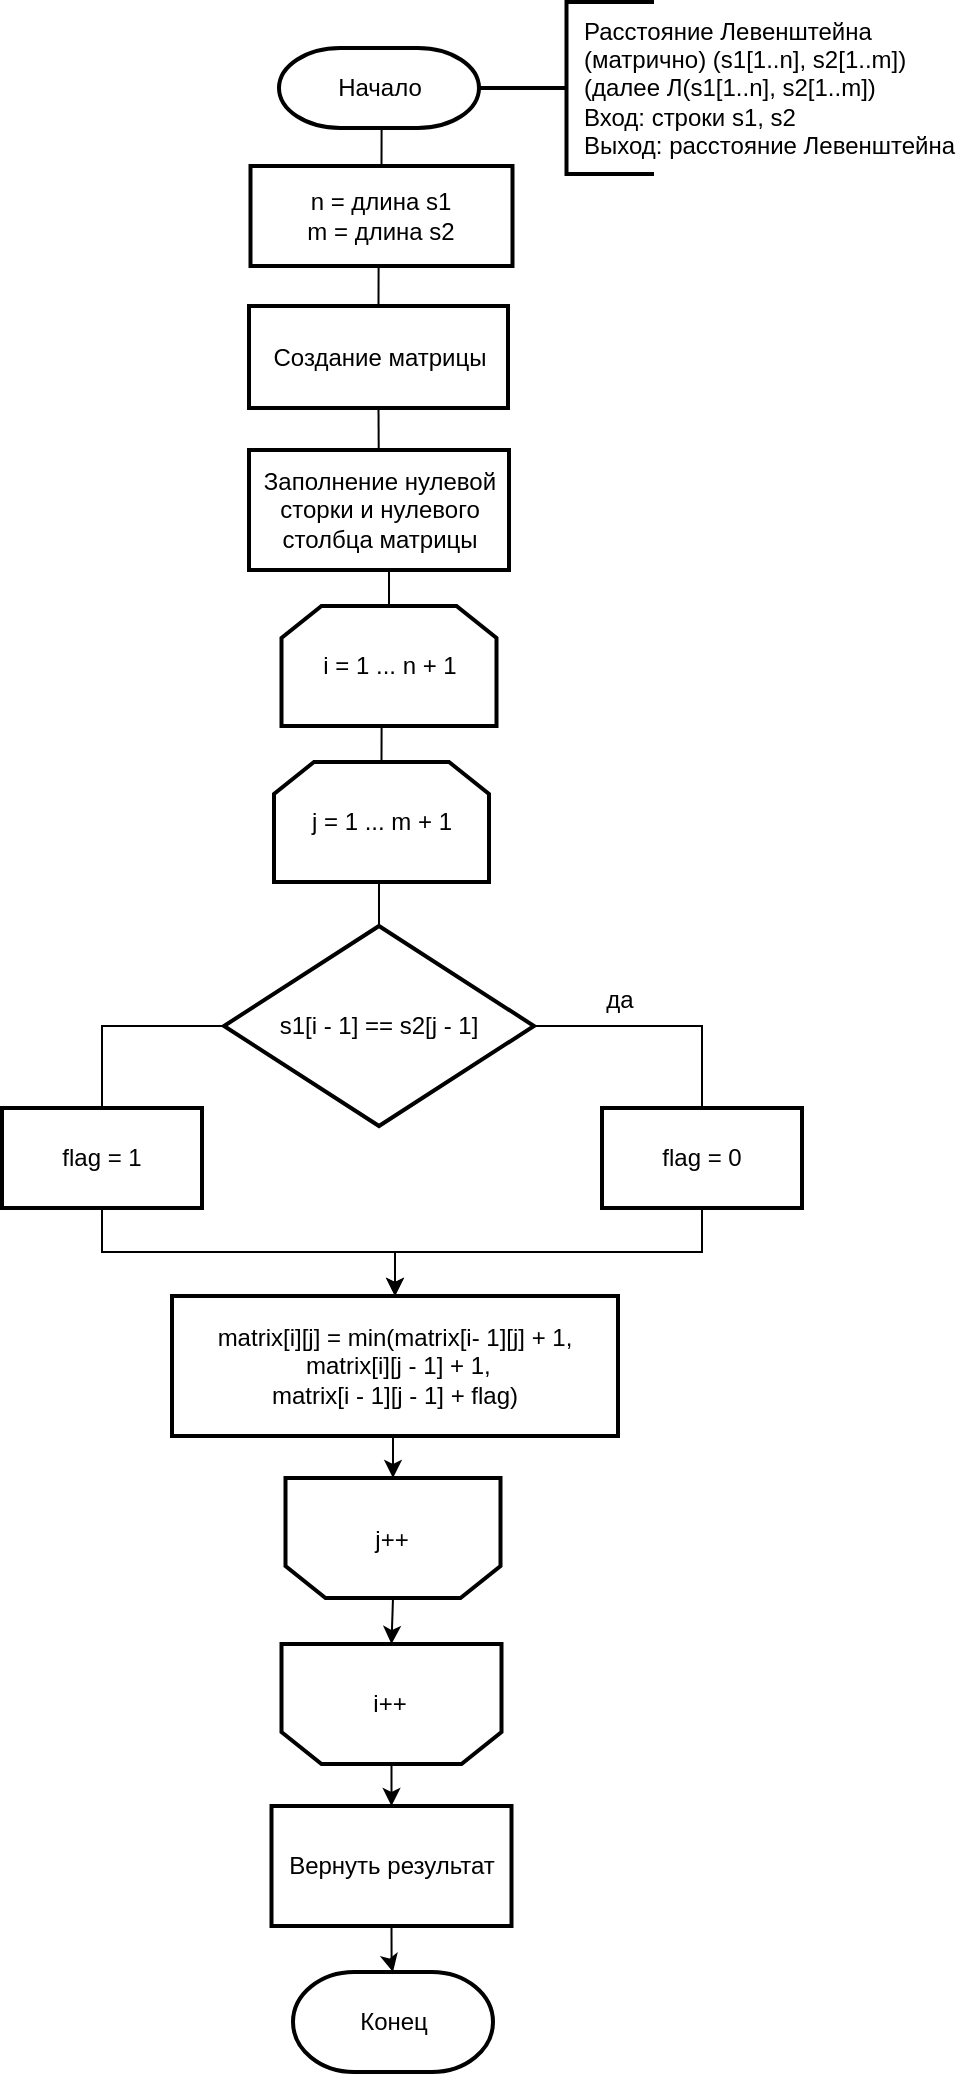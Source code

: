<mxfile pages="5">
    <diagram id="PbOEHsnuYlZ1fzdp9hxf" name="Page-1">
        <mxGraphModel dx="398" dy="458" grid="0" gridSize="10" guides="1" tooltips="1" connect="1" arrows="1" fold="1" page="1" pageScale="1" pageWidth="850" pageHeight="1100" math="0" shadow="0">
            <root>
                <mxCell id="0"/>
                <mxCell id="1" parent="0"/>
                <mxCell id="GJ1nNMFgsoHjBuz5Gg0o-3" style="edgeStyle=orthogonalEdgeStyle;rounded=0;orthogonalLoop=1;jettySize=auto;html=1;exitX=0.5;exitY=1;exitDx=0;exitDy=0;exitPerimeter=0;entryX=0.5;entryY=0;entryDx=0;entryDy=0;endArrow=none;endFill=0;" parent="1" source="QlhCBS2tbB2hpfsNWzaI-2" target="QlhCBS2tbB2hpfsNWzaI-7" edge="1">
                    <mxGeometry relative="1" as="geometry"/>
                </mxCell>
                <mxCell id="QlhCBS2tbB2hpfsNWzaI-2" value="Начало" style="strokeWidth=2;html=1;shape=mxgraph.flowchart.terminator;whiteSpace=wrap;" parent="1" vertex="1">
                    <mxGeometry x="242.5" y="40" width="100" height="40" as="geometry"/>
                </mxCell>
                <mxCell id="GJ1nNMFgsoHjBuz5Gg0o-4" style="edgeStyle=orthogonalEdgeStyle;rounded=0;orthogonalLoop=1;jettySize=auto;html=1;exitX=0.5;exitY=1;exitDx=0;exitDy=0;entryX=0.5;entryY=0;entryDx=0;entryDy=0;endArrow=none;endFill=0;" parent="1" source="QlhCBS2tbB2hpfsNWzaI-7" target="QlhCBS2tbB2hpfsNWzaI-9" edge="1">
                    <mxGeometry relative="1" as="geometry"/>
                </mxCell>
                <mxCell id="QlhCBS2tbB2hpfsNWzaI-7" value="n = длина s1&lt;br&gt;m = длина s2" style="rounded=1;whiteSpace=wrap;html=1;absoluteArcSize=1;arcSize=0;strokeWidth=2;" parent="1" vertex="1">
                    <mxGeometry x="228.25" y="99" width="131" height="50" as="geometry"/>
                </mxCell>
                <mxCell id="QlhCBS2tbB2hpfsNWzaI-9" value="Создание матрицы" style="rounded=1;whiteSpace=wrap;html=1;absoluteArcSize=1;arcSize=0;strokeWidth=2;" parent="1" vertex="1">
                    <mxGeometry x="227.5" y="169" width="129.5" height="51" as="geometry"/>
                </mxCell>
                <mxCell id="QlhCBS2tbB2hpfsNWzaI-13" value="" style="endArrow=none;html=1;exitX=0.5;exitY=1;exitDx=0;exitDy=0;rounded=0;endFill=0;" parent="1" source="QlhCBS2tbB2hpfsNWzaI-9" target="QlhCBS2tbB2hpfsNWzaI-17" edge="1">
                    <mxGeometry width="50" height="50" relative="1" as="geometry">
                        <mxPoint x="280" y="540" as="sourcePoint"/>
                        <mxPoint x="330" y="490" as="targetPoint"/>
                    </mxGeometry>
                </mxCell>
                <mxCell id="3fJr_1QyqetIEs8Sb-gw-1" style="edgeStyle=orthogonalEdgeStyle;rounded=0;orthogonalLoop=1;jettySize=auto;html=1;exitX=0;exitY=0.5;exitDx=0;exitDy=0;exitPerimeter=0;entryX=0.5;entryY=0;entryDx=0;entryDy=0;endArrow=none;endFill=0;" parent="1" source="QlhCBS2tbB2hpfsNWzaI-16" target="QlhCBS2tbB2hpfsNWzaI-21" edge="1">
                    <mxGeometry relative="1" as="geometry"/>
                </mxCell>
                <mxCell id="3fJr_1QyqetIEs8Sb-gw-4" style="edgeStyle=orthogonalEdgeStyle;rounded=0;orthogonalLoop=1;jettySize=auto;html=1;exitX=1;exitY=0.5;exitDx=0;exitDy=0;exitPerimeter=0;entryX=0.5;entryY=0;entryDx=0;entryDy=0;endArrow=none;endFill=0;" parent="1" source="QlhCBS2tbB2hpfsNWzaI-16" target="QlhCBS2tbB2hpfsNWzaI-20" edge="1">
                    <mxGeometry relative="1" as="geometry"/>
                </mxCell>
                <mxCell id="QlhCBS2tbB2hpfsNWzaI-16" value="s1[i - 1] == s2[j - 1]" style="strokeWidth=2;html=1;shape=mxgraph.flowchart.decision;whiteSpace=wrap;" parent="1" vertex="1">
                    <mxGeometry x="215" y="479" width="155" height="100" as="geometry"/>
                </mxCell>
                <mxCell id="GJ1nNMFgsoHjBuz5Gg0o-20" style="edgeStyle=orthogonalEdgeStyle;rounded=0;orthogonalLoop=1;jettySize=auto;html=1;exitX=0.5;exitY=1;exitDx=0;exitDy=0;entryX=0.5;entryY=0;entryDx=0;entryDy=0;endArrow=none;endFill=0;" parent="1" source="QlhCBS2tbB2hpfsNWzaI-17" target="GJ1nNMFgsoHjBuz5Gg0o-5" edge="1">
                    <mxGeometry relative="1" as="geometry"/>
                </mxCell>
                <mxCell id="QlhCBS2tbB2hpfsNWzaI-17" value="Заполнение нулевой сторки и нулевого столбца матрицы" style="rounded=1;whiteSpace=wrap;html=1;absoluteArcSize=1;arcSize=0;strokeWidth=2;" parent="1" vertex="1">
                    <mxGeometry x="227.5" y="241" width="130" height="60" as="geometry"/>
                </mxCell>
                <mxCell id="GJ1nNMFgsoHjBuz5Gg0o-8" style="edgeStyle=orthogonalEdgeStyle;rounded=0;orthogonalLoop=1;jettySize=auto;html=1;exitX=0.5;exitY=1;exitDx=0;exitDy=0;entryX=0.5;entryY=0;entryDx=0;entryDy=0;" parent="1" source="QlhCBS2tbB2hpfsNWzaI-20" target="QlhCBS2tbB2hpfsNWzaI-24" edge="1">
                    <mxGeometry relative="1" as="geometry"/>
                </mxCell>
                <mxCell id="QlhCBS2tbB2hpfsNWzaI-20" value="flag = 0" style="rounded=1;whiteSpace=wrap;html=1;absoluteArcSize=1;arcSize=0;strokeWidth=2;" parent="1" vertex="1">
                    <mxGeometry x="404" y="570" width="100" height="50" as="geometry"/>
                </mxCell>
                <mxCell id="GJ1nNMFgsoHjBuz5Gg0o-7" style="edgeStyle=orthogonalEdgeStyle;rounded=0;orthogonalLoop=1;jettySize=auto;html=1;exitX=0.5;exitY=1;exitDx=0;exitDy=0;entryX=0.5;entryY=0;entryDx=0;entryDy=0;" parent="1" source="QlhCBS2tbB2hpfsNWzaI-21" target="QlhCBS2tbB2hpfsNWzaI-24" edge="1">
                    <mxGeometry relative="1" as="geometry"/>
                </mxCell>
                <mxCell id="QlhCBS2tbB2hpfsNWzaI-21" value="flag = 1" style="rounded=1;whiteSpace=wrap;html=1;absoluteArcSize=1;arcSize=0;strokeWidth=2;" parent="1" vertex="1">
                    <mxGeometry x="104" y="570" width="100" height="50" as="geometry"/>
                </mxCell>
                <mxCell id="GJ1nNMFgsoHjBuz5Gg0o-16" style="edgeStyle=orthogonalEdgeStyle;rounded=0;orthogonalLoop=1;jettySize=auto;html=1;exitX=0.5;exitY=1;exitDx=0;exitDy=0;entryX=0.5;entryY=1;entryDx=0;entryDy=0;" parent="1" source="QlhCBS2tbB2hpfsNWzaI-24" target="GJ1nNMFgsoHjBuz5Gg0o-9" edge="1">
                    <mxGeometry relative="1" as="geometry"/>
                </mxCell>
                <mxCell id="QlhCBS2tbB2hpfsNWzaI-24" value="matrix[i][j] = min(matrix[i- 1][j] + 1,&lt;br&gt;&amp;nbsp;matrix[i][j - 1] + 1, &lt;br&gt;matrix[i - 1][j - 1] + flag)" style="rounded=1;whiteSpace=wrap;html=1;absoluteArcSize=1;arcSize=0;strokeWidth=2;" parent="1" vertex="1">
                    <mxGeometry x="189" y="664" width="223" height="70" as="geometry"/>
                </mxCell>
                <mxCell id="QlhCBS2tbB2hpfsNWzaI-38" value="Конец" style="strokeWidth=2;html=1;shape=mxgraph.flowchart.terminator;whiteSpace=wrap;" parent="1" vertex="1">
                    <mxGeometry x="249.5" y="1002" width="100" height="50" as="geometry"/>
                </mxCell>
                <mxCell id="3fJr_1QyqetIEs8Sb-gw-8" value="да" style="text;html=1;strokeColor=none;fillColor=none;align=center;verticalAlign=middle;whiteSpace=wrap;rounded=0;" parent="1" vertex="1">
                    <mxGeometry x="393" y="506" width="40" height="20" as="geometry"/>
                </mxCell>
                <mxCell id="GJ1nNMFgsoHjBuz5Gg0o-21" style="edgeStyle=orthogonalEdgeStyle;rounded=0;orthogonalLoop=1;jettySize=auto;html=1;exitX=0.5;exitY=1;exitDx=0;exitDy=0;entryX=0.5;entryY=0;entryDx=0;entryDy=0;endArrow=none;endFill=0;" parent="1" source="GJ1nNMFgsoHjBuz5Gg0o-5" target="GJ1nNMFgsoHjBuz5Gg0o-6" edge="1">
                    <mxGeometry relative="1" as="geometry"/>
                </mxCell>
                <mxCell id="GJ1nNMFgsoHjBuz5Gg0o-5" value="&lt;span&gt;i = 1 ... n + 1&lt;/span&gt;" style="shape=loopLimit;whiteSpace=wrap;html=1;strokeWidth=2;" parent="1" vertex="1">
                    <mxGeometry x="243.75" y="319" width="107.5" height="60" as="geometry"/>
                </mxCell>
                <mxCell id="GJ1nNMFgsoHjBuz5Gg0o-19" style="edgeStyle=orthogonalEdgeStyle;rounded=0;orthogonalLoop=1;jettySize=auto;html=1;exitX=0.5;exitY=1;exitDx=0;exitDy=0;entryX=0.5;entryY=0;entryDx=0;entryDy=0;entryPerimeter=0;endArrow=none;endFill=0;" parent="1" source="GJ1nNMFgsoHjBuz5Gg0o-6" target="QlhCBS2tbB2hpfsNWzaI-16" edge="1">
                    <mxGeometry relative="1" as="geometry"/>
                </mxCell>
                <mxCell id="GJ1nNMFgsoHjBuz5Gg0o-6" value="j = 1 ... m + 1" style="shape=loopLimit;whiteSpace=wrap;html=1;strokeWidth=2;" parent="1" vertex="1">
                    <mxGeometry x="240" y="397" width="107.5" height="60" as="geometry"/>
                </mxCell>
                <mxCell id="GJ1nNMFgsoHjBuz5Gg0o-11" value="" style="group" parent="1" vertex="1" connectable="0">
                    <mxGeometry x="249.5" y="765" width="107.5" height="60" as="geometry"/>
                </mxCell>
                <mxCell id="GJ1nNMFgsoHjBuz5Gg0o-9" value="" style="shape=loopLimit;whiteSpace=wrap;html=1;strokeWidth=2;rotation=-180;" parent="GJ1nNMFgsoHjBuz5Gg0o-11" vertex="1">
                    <mxGeometry x="-3.75" y="-10" width="107.5" height="60" as="geometry"/>
                </mxCell>
                <mxCell id="QlhCBS2tbB2hpfsNWzaI-33" value="j++" style="text;html=1;strokeColor=none;fillColor=none;align=center;verticalAlign=middle;whiteSpace=wrap;rounded=0;" parent="GJ1nNMFgsoHjBuz5Gg0o-11" vertex="1">
                    <mxGeometry x="20" width="58.48" height="42" as="geometry"/>
                </mxCell>
                <mxCell id="GJ1nNMFgsoHjBuz5Gg0o-12" value="" style="group" parent="1" vertex="1" connectable="0">
                    <mxGeometry x="247.5" y="848" width="110" height="50" as="geometry"/>
                </mxCell>
                <mxCell id="GJ1nNMFgsoHjBuz5Gg0o-10" value="" style="shape=loopLimit;whiteSpace=wrap;html=1;strokeWidth=2;rotation=-180;" parent="GJ1nNMFgsoHjBuz5Gg0o-12" vertex="1">
                    <mxGeometry x="-3.75" y="-10" width="110" height="60" as="geometry"/>
                </mxCell>
                <mxCell id="QlhCBS2tbB2hpfsNWzaI-36" value="i++" style="text;html=1;strokeColor=none;fillColor=none;align=center;verticalAlign=middle;whiteSpace=wrap;rounded=0;" parent="GJ1nNMFgsoHjBuz5Gg0o-12" vertex="1">
                    <mxGeometry x="30" width="40" height="40" as="geometry"/>
                </mxCell>
                <mxCell id="GJ1nNMFgsoHjBuz5Gg0o-17" style="edgeStyle=orthogonalEdgeStyle;rounded=0;orthogonalLoop=1;jettySize=auto;html=1;exitX=0.5;exitY=0;exitDx=0;exitDy=0;entryX=0.5;entryY=1;entryDx=0;entryDy=0;" parent="1" source="GJ1nNMFgsoHjBuz5Gg0o-9" target="GJ1nNMFgsoHjBuz5Gg0o-10" edge="1">
                    <mxGeometry relative="1" as="geometry"/>
                </mxCell>
                <mxCell id="GJ1nNMFgsoHjBuz5Gg0o-23" value="" style="strokeWidth=2;html=1;shape=mxgraph.flowchart.annotation_2;align=left;labelPosition=right;pointerEvents=1;" parent="1" vertex="1">
                    <mxGeometry x="342.5" y="17" width="87.5" height="86" as="geometry"/>
                </mxCell>
                <mxCell id="GJ1nNMFgsoHjBuz5Gg0o-25" value="&lt;span&gt;Расстояние Левенштейна&amp;nbsp;&lt;br&gt;(матрично) (s1[1..n], s2[1..m])&lt;/span&gt;&lt;div&gt;(далее Л(s1[1..n], s2[1..m])&lt;/div&gt;&lt;div&gt;Вход: строки s1, s2&lt;/div&gt;&lt;div&gt;Выход: расстояние Левенштейна&lt;/div&gt;" style="text;html=1;align=left;verticalAlign=middle;resizable=0;points=[];autosize=1;" parent="1" vertex="1">
                    <mxGeometry x="393" y="23" width="196" height="74" as="geometry"/>
                </mxCell>
                <mxCell id="ZtsBwkWmCcAqBo-v8Foj-5" style="edgeStyle=orthogonalEdgeStyle;rounded=0;orthogonalLoop=1;jettySize=auto;html=1;exitX=0.5;exitY=1;exitDx=0;exitDy=0;" parent="1" source="ZtsBwkWmCcAqBo-v8Foj-3" target="QlhCBS2tbB2hpfsNWzaI-38" edge="1">
                    <mxGeometry relative="1" as="geometry"/>
                </mxCell>
                <mxCell id="ZtsBwkWmCcAqBo-v8Foj-3" value="Вернуть результат" style="rounded=0;whiteSpace=wrap;html=1;strokeWidth=2;" parent="1" vertex="1">
                    <mxGeometry x="238.75" y="919" width="120" height="60" as="geometry"/>
                </mxCell>
                <mxCell id="ZtsBwkWmCcAqBo-v8Foj-4" style="edgeStyle=orthogonalEdgeStyle;rounded=0;orthogonalLoop=1;jettySize=auto;html=1;exitX=0.5;exitY=0;exitDx=0;exitDy=0;entryX=0.5;entryY=0;entryDx=0;entryDy=0;" parent="1" source="GJ1nNMFgsoHjBuz5Gg0o-10" target="ZtsBwkWmCcAqBo-v8Foj-3" edge="1">
                    <mxGeometry relative="1" as="geometry"/>
                </mxCell>
            </root>
        </mxGraphModel>
    </diagram>
    <diagram id="f5oJTH_YcwALquGOhXfG" name="Страница 2">
        <mxGraphModel dx="518" dy="596" grid="0" gridSize="10" guides="1" tooltips="1" connect="1" arrows="1" fold="1" page="1" pageScale="1" pageWidth="827" pageHeight="1169" math="0" shadow="0">
            <root>
                <mxCell id="eyTEpRv1xtTPRxzZEOJE-0"/>
                <mxCell id="eyTEpRv1xtTPRxzZEOJE-1" parent="eyTEpRv1xtTPRxzZEOJE-0"/>
                <mxCell id="eyTEpRv1xtTPRxzZEOJE-9" style="edgeStyle=orthogonalEdgeStyle;rounded=0;orthogonalLoop=1;jettySize=auto;html=1;exitX=0.5;exitY=1;exitDx=0;exitDy=0;exitPerimeter=0;entryX=0.5;entryY=0;entryDx=0;entryDy=0;" parent="eyTEpRv1xtTPRxzZEOJE-1" source="eyTEpRv1xtTPRxzZEOJE-2" target="eyTEpRv1xtTPRxzZEOJE-3" edge="1">
                    <mxGeometry relative="1" as="geometry"/>
                </mxCell>
                <mxCell id="eyTEpRv1xtTPRxzZEOJE-2" value="Начало" style="strokeWidth=2;html=1;shape=mxgraph.flowchart.terminator;whiteSpace=wrap;" parent="eyTEpRv1xtTPRxzZEOJE-1" vertex="1">
                    <mxGeometry x="366.25" y="38" width="120" height="50" as="geometry"/>
                </mxCell>
                <mxCell id="eyTEpRv1xtTPRxzZEOJE-10" style="edgeStyle=orthogonalEdgeStyle;rounded=0;orthogonalLoop=1;jettySize=auto;html=1;exitX=0.5;exitY=1;exitDx=0;exitDy=0;entryX=0.5;entryY=0;entryDx=0;entryDy=0;" parent="eyTEpRv1xtTPRxzZEOJE-1" source="eyTEpRv1xtTPRxzZEOJE-3" target="eyTEpRv1xtTPRxzZEOJE-4" edge="1">
                    <mxGeometry relative="1" as="geometry"/>
                </mxCell>
                <mxCell id="eyTEpRv1xtTPRxzZEOJE-3" value="n = длина s1&lt;br&gt;m = длина s2" style="rounded=0;whiteSpace=wrap;html=1;strokeWidth=2;" parent="eyTEpRv1xtTPRxzZEOJE-1" vertex="1">
                    <mxGeometry x="370" y="106" width="110" height="50" as="geometry"/>
                </mxCell>
                <mxCell id="Dv0LreMt6nLrvHOx-_YL-5" style="edgeStyle=orthogonalEdgeStyle;rounded=0;orthogonalLoop=1;jettySize=auto;html=1;exitX=1;exitY=0.5;exitDx=0;exitDy=0;entryX=0.5;entryY=0;entryDx=0;entryDy=0;" parent="eyTEpRv1xtTPRxzZEOJE-1" source="eyTEpRv1xtTPRxzZEOJE-4" target="eyTEpRv1xtTPRxzZEOJE-5" edge="1">
                    <mxGeometry relative="1" as="geometry"/>
                </mxCell>
                <mxCell id="Dv0LreMt6nLrvHOx-_YL-21" style="edgeStyle=orthogonalEdgeStyle;rounded=0;orthogonalLoop=1;jettySize=auto;html=1;exitX=0;exitY=0.5;exitDx=0;exitDy=0;entryX=0.5;entryY=0;entryDx=0;entryDy=0;" parent="eyTEpRv1xtTPRxzZEOJE-1" source="eyTEpRv1xtTPRxzZEOJE-4" target="eyTEpRv1xtTPRxzZEOJE-15" edge="1">
                    <mxGeometry relative="1" as="geometry"/>
                </mxCell>
                <mxCell id="eyTEpRv1xtTPRxzZEOJE-4" value="n ==0 или m == 0" style="rhombus;whiteSpace=wrap;html=1;strokeWidth=2;" parent="eyTEpRv1xtTPRxzZEOJE-1" vertex="1">
                    <mxGeometry x="350" y="176" width="150" height="70" as="geometry"/>
                </mxCell>
                <mxCell id="eyTEpRv1xtTPRxzZEOJE-12" style="edgeStyle=orthogonalEdgeStyle;rounded=0;orthogonalLoop=1;jettySize=auto;html=1;exitX=1;exitY=0.5;exitDx=0;exitDy=0;entryX=0.5;entryY=0;entryDx=0;entryDy=0;" parent="eyTEpRv1xtTPRxzZEOJE-1" source="eyTEpRv1xtTPRxzZEOJE-5" target="eyTEpRv1xtTPRxzZEOJE-7" edge="1">
                    <mxGeometry relative="1" as="geometry"/>
                </mxCell>
                <mxCell id="eyTEpRv1xtTPRxzZEOJE-14" style="edgeStyle=orthogonalEdgeStyle;rounded=0;orthogonalLoop=1;jettySize=auto;html=1;exitX=0.5;exitY=1;exitDx=0;exitDy=0;entryX=0.5;entryY=0;entryDx=0;entryDy=0;" parent="eyTEpRv1xtTPRxzZEOJE-1" source="eyTEpRv1xtTPRxzZEOJE-5" target="eyTEpRv1xtTPRxzZEOJE-6" edge="1">
                    <mxGeometry relative="1" as="geometry"/>
                </mxCell>
                <mxCell id="eyTEpRv1xtTPRxzZEOJE-5" value="n != 0" style="rhombus;whiteSpace=wrap;html=1;strokeWidth=2;" parent="eyTEpRv1xtTPRxzZEOJE-1" vertex="1">
                    <mxGeometry x="480" y="233" width="150" height="70" as="geometry"/>
                </mxCell>
                <mxCell id="eyTEpRv1xtTPRxzZEOJE-13" style="edgeStyle=orthogonalEdgeStyle;rounded=0;orthogonalLoop=1;jettySize=auto;html=1;exitX=1;exitY=0.5;exitDx=0;exitDy=0;entryX=0.5;entryY=0;entryDx=0;entryDy=0;" parent="eyTEpRv1xtTPRxzZEOJE-1" source="eyTEpRv1xtTPRxzZEOJE-6" target="eyTEpRv1xtTPRxzZEOJE-8" edge="1">
                    <mxGeometry relative="1" as="geometry"/>
                </mxCell>
                <mxCell id="eyTEpRv1xtTPRxzZEOJE-6" value="m != 0" style="rhombus;whiteSpace=wrap;html=1;strokeWidth=2;" parent="eyTEpRv1xtTPRxzZEOJE-1" vertex="1">
                    <mxGeometry x="480" y="339" width="150" height="70" as="geometry"/>
                </mxCell>
                <mxCell id="2Bs9pP3D2H5TQQBOIrqX-7" style="edgeStyle=orthogonalEdgeStyle;rounded=0;orthogonalLoop=1;jettySize=auto;html=1;exitX=0.5;exitY=1;exitDx=0;exitDy=0;entryX=0.5;entryY=0;entryDx=0;entryDy=0;entryPerimeter=0;" parent="eyTEpRv1xtTPRxzZEOJE-1" source="eyTEpRv1xtTPRxzZEOJE-7" target="Dv0LreMt6nLrvHOx-_YL-24" edge="1">
                    <mxGeometry relative="1" as="geometry">
                        <Array as="points">
                            <mxPoint x="731" y="903"/>
                            <mxPoint x="468" y="903"/>
                        </Array>
                    </mxGeometry>
                </mxCell>
                <mxCell id="eyTEpRv1xtTPRxzZEOJE-7" value="Вернуть n&lt;span style=&quot;color: rgba(0 , 0 , 0 , 0) ; font-family: monospace ; font-size: 0px&quot;&gt;%3CmxGraphModel%3E%3Croot%3E%3CmxCell%20id%3D%220%22%2F%3E%3CmxCell%20id%3D%221%22%20parent%3D%220%22%2F%3E%3CmxCell%20id%3D%222%22%20value%3D%22n%20%3D%3D0%20%D0%B8%D0%BB%D0%B8%20m%20%3D%3D%200%22%20style%3D%22rhombus%3BwhiteSpace%3Dwrap%3Bhtml%3D1%3BstrokeWidth%3D2%3B%22%20vertex%3D%221%22%20parent%3D%221%22%3E%3CmxGeometry%20x%3D%22155%22%20y%3D%22210%22%20width%3D%22150%22%20height%3D%2270%22%20as%3D%22geometry%22%2F%3E%3C%2FmxCell%3E%3C%2Froot%3E%3C%2FmxGraphModel%3E&lt;/span&gt;" style="rounded=0;whiteSpace=wrap;html=1;strokeWidth=2;" parent="eyTEpRv1xtTPRxzZEOJE-1" vertex="1">
                    <mxGeometry x="681" y="291" width="100" height="40" as="geometry"/>
                </mxCell>
                <mxCell id="2Bs9pP3D2H5TQQBOIrqX-5" style="edgeStyle=orthogonalEdgeStyle;rounded=0;orthogonalLoop=1;jettySize=auto;html=1;exitX=0.5;exitY=1;exitDx=0;exitDy=0;entryX=0.5;entryY=0;entryDx=0;entryDy=0;entryPerimeter=0;" parent="eyTEpRv1xtTPRxzZEOJE-1" source="eyTEpRv1xtTPRxzZEOJE-8" target="Dv0LreMt6nLrvHOx-_YL-24" edge="1">
                    <mxGeometry relative="1" as="geometry">
                        <Array as="points">
                            <mxPoint x="664" y="905"/>
                            <mxPoint x="468" y="905"/>
                        </Array>
                    </mxGeometry>
                </mxCell>
                <mxCell id="eyTEpRv1xtTPRxzZEOJE-8" value="Вернуть m&lt;span style=&quot;color: rgba(0 , 0 , 0 , 0) ; font-family: monospace ; font-size: 0px&quot;&gt;%3CmxGraphModel%3E%3Croot%3E%3CmxCell%20id%3D%220%22%2F%3E%3CmxCell%20id%3D%221%22%20parent%3D%220%22%2F%3E%3CmxCell%20id%3D%222%22%20value%3D%22n%20%3D%3D0%20%D0%B8%D0%BB%D0%B8%20m%20%3D%3D%200%22%20style%3D%22rhombus%3BwhiteSpace%3Dwrap%3Bhtml%3D1%3BstrokeWidth%3D2%3B%22%20vertex%3D%221%22%20parent%3D%221%22%3E%3CmxGeometry%20x%3D%22155%22%20y%3D%22210%22%20width%3D%22150%22%20height%3D%2270%22%20as%3D%22geometry%22%2F%3E%3C%2FmxCell%3E%3C%2Froot%3E%3C%2FmxGraphModel%3E&lt;/span&gt;" style="rounded=0;whiteSpace=wrap;html=1;strokeWidth=2;" parent="eyTEpRv1xtTPRxzZEOJE-1" vertex="1">
                    <mxGeometry x="614" y="421" width="100" height="40" as="geometry"/>
                </mxCell>
                <mxCell id="eyTEpRv1xtTPRxzZEOJE-23" style="edgeStyle=orthogonalEdgeStyle;rounded=0;orthogonalLoop=1;jettySize=auto;html=1;exitX=1;exitY=0.5;exitDx=0;exitDy=0;entryX=0.5;entryY=0;entryDx=0;entryDy=0;" parent="eyTEpRv1xtTPRxzZEOJE-1" source="eyTEpRv1xtTPRxzZEOJE-15" target="eyTEpRv1xtTPRxzZEOJE-16" edge="1">
                    <mxGeometry relative="1" as="geometry"/>
                </mxCell>
                <mxCell id="eyTEpRv1xtTPRxzZEOJE-25" style="edgeStyle=orthogonalEdgeStyle;rounded=0;orthogonalLoop=1;jettySize=auto;html=1;exitX=0;exitY=0.5;exitDx=0;exitDy=0;entryX=0.5;entryY=0;entryDx=0;entryDy=0;" parent="eyTEpRv1xtTPRxzZEOJE-1" source="eyTEpRv1xtTPRxzZEOJE-15" target="eyTEpRv1xtTPRxzZEOJE-17" edge="1">
                    <mxGeometry relative="1" as="geometry"/>
                </mxCell>
                <mxCell id="eyTEpRv1xtTPRxzZEOJE-15" value="s1[n - 1] != s2[m - 1]" style="rhombus;whiteSpace=wrap;html=1;strokeWidth=2;" parent="eyTEpRv1xtTPRxzZEOJE-1" vertex="1">
                    <mxGeometry x="216.25" y="251" width="150" height="70" as="geometry"/>
                </mxCell>
                <mxCell id="Dv0LreMt6nLrvHOx-_YL-20" style="edgeStyle=orthogonalEdgeStyle;rounded=0;orthogonalLoop=1;jettySize=auto;html=1;exitX=0.5;exitY=1;exitDx=0;exitDy=0;entryX=0.5;entryY=0;entryDx=0;entryDy=0;" parent="eyTEpRv1xtTPRxzZEOJE-1" source="eyTEpRv1xtTPRxzZEOJE-16" target="eyTEpRv1xtTPRxzZEOJE-30" edge="1">
                    <mxGeometry relative="1" as="geometry"/>
                </mxCell>
                <mxCell id="eyTEpRv1xtTPRxzZEOJE-16" value="change = 1" style="rounded=0;whiteSpace=wrap;html=1;strokeWidth=2;" parent="eyTEpRv1xtTPRxzZEOJE-1" vertex="1">
                    <mxGeometry x="366.25" y="311" width="98.75" height="40" as="geometry"/>
                </mxCell>
                <mxCell id="Dv0LreMt6nLrvHOx-_YL-10" style="edgeStyle=orthogonalEdgeStyle;rounded=0;orthogonalLoop=1;jettySize=auto;html=1;exitX=0.5;exitY=1;exitDx=0;exitDy=0;entryX=0.5;entryY=0;entryDx=0;entryDy=0;" parent="eyTEpRv1xtTPRxzZEOJE-1" source="eyTEpRv1xtTPRxzZEOJE-17" target="eyTEpRv1xtTPRxzZEOJE-30" edge="1">
                    <mxGeometry relative="1" as="geometry"/>
                </mxCell>
                <mxCell id="eyTEpRv1xtTPRxzZEOJE-17" value="change = 0" style="rounded=0;whiteSpace=wrap;html=1;strokeWidth=2;" parent="eyTEpRv1xtTPRxzZEOJE-1" vertex="1">
                    <mxGeometry x="131.25" y="311" width="100" height="40" as="geometry"/>
                </mxCell>
                <mxCell id="eyTEpRv1xtTPRxzZEOJE-26" value="да" style="text;html=1;align=center;verticalAlign=middle;resizable=0;points=[];autosize=1;" parent="eyTEpRv1xtTPRxzZEOJE-1" vertex="1">
                    <mxGeometry x="372.5" y="261" width="30" height="20" as="geometry"/>
                </mxCell>
                <mxCell id="eyTEpRv1xtTPRxzZEOJE-28" value="да" style="text;html=1;align=center;verticalAlign=middle;resizable=0;points=[];autosize=1;" parent="eyTEpRv1xtTPRxzZEOJE-1" vertex="1">
                    <mxGeometry x="630" y="347" width="30" height="20" as="geometry"/>
                </mxCell>
                <mxCell id="eyTEpRv1xtTPRxzZEOJE-29" value="да" style="text;html=1;align=center;verticalAlign=middle;resizable=0;points=[];autosize=1;" parent="eyTEpRv1xtTPRxzZEOJE-1" vertex="1">
                    <mxGeometry x="664" y="244" width="30" height="20" as="geometry"/>
                </mxCell>
                <mxCell id="I94mq4Y3kHGje1815fG1-8" style="edgeStyle=orthogonalEdgeStyle;rounded=0;orthogonalLoop=1;jettySize=auto;html=1;exitX=0.5;exitY=1;exitDx=0;exitDy=0;entryX=0.5;entryY=0;entryDx=0;entryDy=0;" parent="eyTEpRv1xtTPRxzZEOJE-1" source="eyTEpRv1xtTPRxzZEOJE-30" target="eyTEpRv1xtTPRxzZEOJE-31" edge="1">
                    <mxGeometry relative="1" as="geometry"/>
                </mxCell>
                <mxCell id="eyTEpRv1xtTPRxzZEOJE-30" value="Переменная r1 = &lt;br&gt;Д_Л(s1, s2[m - 1]) + 1" style="rounded=0;whiteSpace=wrap;html=1;strokeWidth=2;" parent="eyTEpRv1xtTPRxzZEOJE-1" vertex="1">
                    <mxGeometry x="218.75" y="391" width="145" height="70" as="geometry"/>
                </mxCell>
                <mxCell id="Dv0LreMt6nLrvHOx-_YL-9" style="edgeStyle=orthogonalEdgeStyle;rounded=0;orthogonalLoop=1;jettySize=auto;html=1;exitX=0.5;exitY=1;exitDx=0;exitDy=0;entryX=0.5;entryY=0;entryDx=0;entryDy=0;" parent="eyTEpRv1xtTPRxzZEOJE-1" source="eyTEpRv1xtTPRxzZEOJE-31" target="eyTEpRv1xtTPRxzZEOJE-32" edge="1">
                    <mxGeometry relative="1" as="geometry"/>
                </mxCell>
                <mxCell id="eyTEpRv1xtTPRxzZEOJE-31" value="&lt;span&gt;Переменная r2 =&amp;nbsp;&lt;/span&gt;&lt;br&gt;&lt;span&gt;Д_Л(s1[n - 1], s2) + 1&lt;/span&gt;" style="rounded=0;whiteSpace=wrap;html=1;strokeWidth=2;" parent="eyTEpRv1xtTPRxzZEOJE-1" vertex="1">
                    <mxGeometry x="221.25" y="496" width="145" height="70" as="geometry"/>
                </mxCell>
                <mxCell id="Dv0LreMt6nLrvHOx-_YL-19" style="edgeStyle=orthogonalEdgeStyle;rounded=0;orthogonalLoop=1;jettySize=auto;html=1;exitX=0.5;exitY=1;exitDx=0;exitDy=0;entryX=0.5;entryY=0;entryDx=0;entryDy=0;" parent="eyTEpRv1xtTPRxzZEOJE-1" source="eyTEpRv1xtTPRxzZEOJE-32" target="Dv0LreMt6nLrvHOx-_YL-14" edge="1">
                    <mxGeometry relative="1" as="geometry"/>
                </mxCell>
                <mxCell id="eyTEpRv1xtTPRxzZEOJE-32" value="&lt;span&gt;Переменная r3 =&amp;nbsp;&lt;/span&gt;&lt;br&gt;&lt;span&gt;Д_Л(s1[n - 1], s2[m - 1]) &lt;br&gt;+ change)&amp;nbsp;&lt;/span&gt;" style="rounded=0;whiteSpace=wrap;html=1;strokeWidth=2;" parent="eyTEpRv1xtTPRxzZEOJE-1" vertex="1">
                    <mxGeometry x="221.25" y="591" width="145" height="70" as="geometry"/>
                </mxCell>
                <mxCell id="I94mq4Y3kHGje1815fG1-2" style="edgeStyle=orthogonalEdgeStyle;rounded=0;orthogonalLoop=1;jettySize=auto;html=1;exitX=0;exitY=0.5;exitDx=0;exitDy=0;entryX=0.5;entryY=0;entryDx=0;entryDy=0;" parent="eyTEpRv1xtTPRxzZEOJE-1" source="eyTEpRv1xtTPRxzZEOJE-33" target="I94mq4Y3kHGje1815fG1-0" edge="1">
                    <mxGeometry relative="1" as="geometry"/>
                </mxCell>
                <mxCell id="I94mq4Y3kHGje1815fG1-3" style="edgeStyle=orthogonalEdgeStyle;rounded=0;orthogonalLoop=1;jettySize=auto;html=1;exitX=1;exitY=0.5;exitDx=0;exitDy=0;entryX=0.542;entryY=0;entryDx=0;entryDy=0;entryPerimeter=0;" parent="eyTEpRv1xtTPRxzZEOJE-1" source="eyTEpRv1xtTPRxzZEOJE-33" target="I94mq4Y3kHGje1815fG1-1" edge="1">
                    <mxGeometry relative="1" as="geometry"/>
                </mxCell>
                <mxCell id="eyTEpRv1xtTPRxzZEOJE-33" value="n &amp;gt; 1, m &amp;gt; 1,&lt;br&gt;s1[n - 1] == s2[m - 2],&lt;br&gt;s1[n - 2] == s2[m - 1]&lt;br&gt;" style="rhombus;whiteSpace=wrap;html=1;strokeWidth=2;" parent="eyTEpRv1xtTPRxzZEOJE-1" vertex="1">
                    <mxGeometry x="231.25" y="1340" width="197.5" height="120" as="geometry"/>
                </mxCell>
                <mxCell id="I94mq4Y3kHGje1815fG1-5" style="edgeStyle=orthogonalEdgeStyle;rounded=0;orthogonalLoop=1;jettySize=auto;html=1;exitX=0.5;exitY=1;exitDx=0;exitDy=0;entryX=0.5;entryY=0;entryDx=0;entryDy=0;" parent="eyTEpRv1xtTPRxzZEOJE-1" target="eyTEpRv1xtTPRxzZEOJE-33" edge="1">
                    <mxGeometry relative="1" as="geometry">
                        <mxPoint x="330" y="1290" as="sourcePoint"/>
                    </mxGeometry>
                </mxCell>
                <mxCell id="I94mq4Y3kHGje1815fG1-0" value="Вернуть&amp;nbsp;&lt;br&gt;min(r1, r2, r3)" style="rounded=0;whiteSpace=wrap;html=1;strokeWidth=2;" parent="eyTEpRv1xtTPRxzZEOJE-1" vertex="1">
                    <mxGeometry x="60" y="1460" width="160" height="80" as="geometry"/>
                </mxCell>
                <mxCell id="I94mq4Y3kHGje1815fG1-1" value="Вернуть&amp;nbsp;&lt;br&gt;min(r1, r2, r3,&lt;br&gt;&amp;nbsp;Д_Л(s1[n - 2], s2[m - 2]) + 1)" style="rounded=0;whiteSpace=wrap;html=1;strokeWidth=2;" parent="eyTEpRv1xtTPRxzZEOJE-1" vertex="1">
                    <mxGeometry x="452.5" y="1460" width="165" height="80" as="geometry"/>
                </mxCell>
                <mxCell id="I94mq4Y3kHGje1815fG1-4" value="да" style="text;html=1;align=center;verticalAlign=middle;resizable=0;points=[];autosize=1;" parent="eyTEpRv1xtTPRxzZEOJE-1" vertex="1">
                    <mxGeometry x="470" y="1370" width="30" height="20" as="geometry"/>
                </mxCell>
                <mxCell id="Dv0LreMt6nLrvHOx-_YL-0" value="" style="strokeWidth=2;html=1;shape=mxgraph.flowchart.annotation_2;align=left;labelPosition=right;pointerEvents=1;" parent="eyTEpRv1xtTPRxzZEOJE-1" vertex="1">
                    <mxGeometry x="486.25" y="18" width="87.5" height="86" as="geometry"/>
                </mxCell>
                <mxCell id="Dv0LreMt6nLrvHOx-_YL-1" value="&lt;span&gt;Расстояние Дамерау - Левенштейна&amp;nbsp;&lt;br&gt;(s1[1..n], s2[1..m])&lt;/span&gt;&lt;div&gt;(далее Д_Л(s1[1..n], s2[1..m])&lt;/div&gt;&lt;div&gt;Вход: строки s1, s2&lt;/div&gt;&lt;div&gt;Выход: расстояние Дамерау - Левенштейна&lt;/div&gt;" style="text;html=1;align=left;verticalAlign=middle;resizable=0;points=[];autosize=1;" parent="eyTEpRv1xtTPRxzZEOJE-1" vertex="1">
                    <mxGeometry x="534" y="21" width="260" height="80" as="geometry"/>
                </mxCell>
                <mxCell id="Dv0LreMt6nLrvHOx-_YL-6" value="да" style="text;html=1;align=center;verticalAlign=middle;resizable=0;points=[];autosize=1;" parent="eyTEpRv1xtTPRxzZEOJE-1" vertex="1">
                    <mxGeometry x="506" y="189" width="30" height="20" as="geometry"/>
                </mxCell>
                <mxCell id="Dv0LreMt6nLrvHOx-_YL-22" style="edgeStyle=orthogonalEdgeStyle;rounded=0;orthogonalLoop=1;jettySize=auto;html=1;exitX=0;exitY=0.5;exitDx=0;exitDy=0;entryX=0.5;entryY=0;entryDx=0;entryDy=0;" parent="eyTEpRv1xtTPRxzZEOJE-1" source="Dv0LreMt6nLrvHOx-_YL-14" target="Dv0LreMt6nLrvHOx-_YL-16" edge="1">
                    <mxGeometry relative="1" as="geometry"/>
                </mxCell>
                <mxCell id="Dv0LreMt6nLrvHOx-_YL-23" style="edgeStyle=orthogonalEdgeStyle;rounded=0;orthogonalLoop=1;jettySize=auto;html=1;exitX=1;exitY=0.5;exitDx=0;exitDy=0;entryX=0.5;entryY=0;entryDx=0;entryDy=0;" parent="eyTEpRv1xtTPRxzZEOJE-1" source="Dv0LreMt6nLrvHOx-_YL-14" target="Dv0LreMt6nLrvHOx-_YL-17" edge="1">
                    <mxGeometry relative="1" as="geometry"/>
                </mxCell>
                <mxCell id="Dv0LreMt6nLrvHOx-_YL-14" value="n &amp;gt; 1, m &amp;gt; 1,&lt;br&gt;s1[n - 1] == s2[m - 2],&lt;br&gt;s1[n - 2] == s2[m - 1]&lt;br&gt;" style="rhombus;whiteSpace=wrap;html=1;strokeWidth=2;" parent="eyTEpRv1xtTPRxzZEOJE-1" vertex="1">
                    <mxGeometry x="195" y="681" width="197.5" height="120" as="geometry"/>
                </mxCell>
                <mxCell id="2Bs9pP3D2H5TQQBOIrqX-6" style="edgeStyle=orthogonalEdgeStyle;rounded=0;orthogonalLoop=1;jettySize=auto;html=1;exitX=0.5;exitY=1;exitDx=0;exitDy=0;" parent="eyTEpRv1xtTPRxzZEOJE-1" source="Dv0LreMt6nLrvHOx-_YL-16" target="Dv0LreMt6nLrvHOx-_YL-24" edge="1">
                    <mxGeometry relative="1" as="geometry"/>
                </mxCell>
                <mxCell id="Dv0LreMt6nLrvHOx-_YL-16" value="Вернуть&amp;nbsp;&lt;br&gt;min(r1, r2, r3)" style="rounded=0;whiteSpace=wrap;html=1;strokeWidth=2;" parent="eyTEpRv1xtTPRxzZEOJE-1" vertex="1">
                    <mxGeometry x="66" y="782" width="160" height="80" as="geometry"/>
                </mxCell>
                <mxCell id="2Bs9pP3D2H5TQQBOIrqX-4" style="edgeStyle=orthogonalEdgeStyle;rounded=0;orthogonalLoop=1;jettySize=auto;html=1;exitX=0.5;exitY=1;exitDx=0;exitDy=0;entryX=0.5;entryY=0;entryDx=0;entryDy=0;entryPerimeter=0;" parent="eyTEpRv1xtTPRxzZEOJE-1" source="Dv0LreMt6nLrvHOx-_YL-17" target="Dv0LreMt6nLrvHOx-_YL-24" edge="1">
                    <mxGeometry relative="1" as="geometry"/>
                </mxCell>
                <mxCell id="Dv0LreMt6nLrvHOx-_YL-17" value="Вернуть&amp;nbsp;&lt;br&gt;min(r1, r2, r3,&lt;br&gt;&amp;nbsp;Д_Л(s1[n - 2], s2[m - 2]) + 1)" style="rounded=0;whiteSpace=wrap;html=1;strokeWidth=2;" parent="eyTEpRv1xtTPRxzZEOJE-1" vertex="1">
                    <mxGeometry x="385" y="771" width="165" height="80" as="geometry"/>
                </mxCell>
                <mxCell id="Dv0LreMt6nLrvHOx-_YL-18" value="да" style="text;html=1;align=center;verticalAlign=middle;resizable=0;points=[];autosize=1;" parent="eyTEpRv1xtTPRxzZEOJE-1" vertex="1">
                    <mxGeometry x="418.25" y="720" width="30" height="20" as="geometry"/>
                </mxCell>
                <mxCell id="Dv0LreMt6nLrvHOx-_YL-24" value="Конец" style="strokeWidth=2;html=1;shape=mxgraph.flowchart.terminator;whiteSpace=wrap;" parent="eyTEpRv1xtTPRxzZEOJE-1" vertex="1">
                    <mxGeometry x="399.25" y="940" width="136.5" height="56" as="geometry"/>
                </mxCell>
            </root>
        </mxGraphModel>
    </diagram>
    <diagram id="uLQqf3XDXdn44CUE9bKp" name="Страница 3">
        <mxGraphModel dx="518" dy="596" grid="0" gridSize="10" guides="1" tooltips="1" connect="1" arrows="1" fold="1" page="1" pageScale="1" pageWidth="827" pageHeight="1169" math="0" shadow="0">
            <root>
                <mxCell id="KldS6nfM0CDGc4bnc2t2-0"/>
                <mxCell id="KldS6nfM0CDGc4bnc2t2-1" parent="KldS6nfM0CDGc4bnc2t2-0"/>
                <mxCell id="nnIaWuzoYJAytgMnuMDl-0" style="edgeStyle=orthogonalEdgeStyle;rounded=0;orthogonalLoop=1;jettySize=auto;html=1;exitX=0.5;exitY=1;exitDx=0;exitDy=0;exitPerimeter=0;entryX=0.5;entryY=0;entryDx=0;entryDy=0;" parent="KldS6nfM0CDGc4bnc2t2-1" source="nnIaWuzoYJAytgMnuMDl-1" target="nnIaWuzoYJAytgMnuMDl-3" edge="1">
                    <mxGeometry relative="1" as="geometry"/>
                </mxCell>
                <mxCell id="nnIaWuzoYJAytgMnuMDl-1" value="Начало" style="strokeWidth=2;html=1;shape=mxgraph.flowchart.terminator;whiteSpace=wrap;" parent="KldS6nfM0CDGc4bnc2t2-1" vertex="1">
                    <mxGeometry x="242.5" y="40" width="100" height="40" as="geometry"/>
                </mxCell>
                <mxCell id="nnIaWuzoYJAytgMnuMDl-2" style="edgeStyle=orthogonalEdgeStyle;rounded=0;orthogonalLoop=1;jettySize=auto;html=1;exitX=0.5;exitY=1;exitDx=0;exitDy=0;entryX=0.5;entryY=0;entryDx=0;entryDy=0;" parent="KldS6nfM0CDGc4bnc2t2-1" source="nnIaWuzoYJAytgMnuMDl-3" edge="1">
                    <mxGeometry relative="1" as="geometry">
                        <mxPoint x="292.25" y="169" as="targetPoint"/>
                    </mxGeometry>
                </mxCell>
                <mxCell id="nnIaWuzoYJAytgMnuMDl-3" value="n = длина s1&lt;br&gt;m = длина s2" style="rounded=1;whiteSpace=wrap;html=1;absoluteArcSize=1;arcSize=0;strokeWidth=2;" parent="KldS6nfM0CDGc4bnc2t2-1" vertex="1">
                    <mxGeometry x="237.75" y="100" width="111.75" height="51" as="geometry"/>
                </mxCell>
                <mxCell id="nnIaWuzoYJAytgMnuMDl-17" value="Конец" style="strokeWidth=2;html=1;shape=mxgraph.flowchart.terminator;whiteSpace=wrap;" parent="KldS6nfM0CDGc4bnc2t2-1" vertex="1">
                    <mxGeometry x="243.62" y="640" width="100" height="50" as="geometry"/>
                </mxCell>
                <mxCell id="nnIaWuzoYJAytgMnuMDl-30" value="" style="strokeWidth=2;html=1;shape=mxgraph.flowchart.annotation_2;align=left;labelPosition=right;pointerEvents=1;" parent="KldS6nfM0CDGc4bnc2t2-1" vertex="1">
                    <mxGeometry x="342.5" y="17" width="87.5" height="86" as="geometry"/>
                </mxCell>
                <mxCell id="nnIaWuzoYJAytgMnuMDl-31" value="&lt;span&gt;Расстояние Левенштейна&amp;nbsp;&lt;br&gt;(рекурсивно с кешем) (s1[1..n], s2[1..m])&lt;/span&gt;&lt;div&gt;(далее Р_ЛМ(s1[1..n], s2[1..m])&lt;/div&gt;&lt;div&gt;Вход: строки s1, s2&lt;/div&gt;&lt;div&gt;Выход: расстояние Левенштейна&lt;/div&gt;" style="text;html=1;align=left;verticalAlign=middle;resizable=0;points=[];autosize=1;" parent="KldS6nfM0CDGc4bnc2t2-1" vertex="1">
                    <mxGeometry x="393" y="20" width="240" height="80" as="geometry"/>
                </mxCell>
                <mxCell id="nnIaWuzoYJAytgMnuMDl-41" style="edgeStyle=orthogonalEdgeStyle;rounded=0;orthogonalLoop=1;jettySize=auto;html=1;exitX=1;exitY=0.5;exitDx=0;exitDy=0;entryX=0.5;entryY=0;entryDx=0;entryDy=0;" parent="KldS6nfM0CDGc4bnc2t2-1" source="nnIaWuzoYJAytgMnuMDl-35" target="nnIaWuzoYJAytgMnuMDl-36" edge="1">
                    <mxGeometry relative="1" as="geometry"/>
                </mxCell>
                <mxCell id="nnIaWuzoYJAytgMnuMDl-42" style="edgeStyle=orthogonalEdgeStyle;rounded=0;orthogonalLoop=1;jettySize=auto;html=1;exitX=0.5;exitY=1;exitDx=0;exitDy=0;entryX=0.5;entryY=0;entryDx=0;entryDy=0;" parent="KldS6nfM0CDGc4bnc2t2-1" source="nnIaWuzoYJAytgMnuMDl-35" target="nnIaWuzoYJAytgMnuMDl-37" edge="1">
                    <mxGeometry relative="1" as="geometry"/>
                </mxCell>
                <mxCell id="nnIaWuzoYJAytgMnuMDl-35" value="n == 0 или m == 0" style="rhombus;whiteSpace=wrap;html=1;strokeWidth=2;" parent="KldS6nfM0CDGc4bnc2t2-1" vertex="1">
                    <mxGeometry x="222.5" y="170" width="140" height="70" as="geometry"/>
                </mxCell>
                <mxCell id="nnIaWuzoYJAytgMnuMDl-48" style="edgeStyle=orthogonalEdgeStyle;rounded=0;orthogonalLoop=1;jettySize=auto;html=1;exitX=0.5;exitY=1;exitDx=0;exitDy=0;entryX=0.5;entryY=0;entryDx=0;entryDy=0;entryPerimeter=0;" parent="KldS6nfM0CDGc4bnc2t2-1" source="nnIaWuzoYJAytgMnuMDl-36" target="nnIaWuzoYJAytgMnuMDl-17" edge="1">
                    <mxGeometry relative="1" as="geometry">
                        <Array as="points">
                            <mxPoint x="485" y="620"/>
                            <mxPoint x="294" y="620"/>
                        </Array>
                    </mxGeometry>
                </mxCell>
                <mxCell id="nnIaWuzoYJAytgMnuMDl-36" value="Вернуть |n - m|" style="rounded=0;whiteSpace=wrap;html=1;strokeWidth=2;" parent="KldS6nfM0CDGc4bnc2t2-1" vertex="1">
                    <mxGeometry x="430" y="230" width="110" height="50" as="geometry"/>
                </mxCell>
                <mxCell id="nnIaWuzoYJAytgMnuMDl-43" style="edgeStyle=orthogonalEdgeStyle;rounded=0;orthogonalLoop=1;jettySize=auto;html=1;exitX=1;exitY=0.5;exitDx=0;exitDy=0;" parent="KldS6nfM0CDGc4bnc2t2-1" source="nnIaWuzoYJAytgMnuMDl-37" target="nnIaWuzoYJAytgMnuMDl-38" edge="1">
                    <mxGeometry relative="1" as="geometry"/>
                </mxCell>
                <mxCell id="nnIaWuzoYJAytgMnuMDl-44" style="edgeStyle=orthogonalEdgeStyle;rounded=0;orthogonalLoop=1;jettySize=auto;html=1;exitX=0;exitY=0.5;exitDx=0;exitDy=0;entryX=0.5;entryY=0;entryDx=0;entryDy=0;" parent="KldS6nfM0CDGc4bnc2t2-1" source="nnIaWuzoYJAytgMnuMDl-37" target="nnIaWuzoYJAytgMnuMDl-39" edge="1">
                    <mxGeometry relative="1" as="geometry"/>
                </mxCell>
                <mxCell id="nnIaWuzoYJAytgMnuMDl-37" value="s1[n - 1] == s2[m - 1]" style="rhombus;whiteSpace=wrap;html=1;strokeWidth=2;" parent="KldS6nfM0CDGc4bnc2t2-1" vertex="1">
                    <mxGeometry x="219.31" y="330" width="146.37" height="70" as="geometry"/>
                </mxCell>
                <mxCell id="nnIaWuzoYJAytgMnuMDl-46" style="edgeStyle=orthogonalEdgeStyle;rounded=0;orthogonalLoop=1;jettySize=auto;html=1;exitX=0.5;exitY=1;exitDx=0;exitDy=0;entryX=0.5;entryY=0;entryDx=0;entryDy=0;" parent="KldS6nfM0CDGc4bnc2t2-1" source="nnIaWuzoYJAytgMnuMDl-38" target="nnIaWuzoYJAytgMnuMDl-40" edge="1">
                    <mxGeometry relative="1" as="geometry"/>
                </mxCell>
                <mxCell id="nnIaWuzoYJAytgMnuMDl-38" value="flag = 0" style="rounded=0;whiteSpace=wrap;html=1;strokeWidth=2;" parent="KldS6nfM0CDGc4bnc2t2-1" vertex="1">
                    <mxGeometry x="349.5" y="410" width="110" height="50" as="geometry"/>
                </mxCell>
                <mxCell id="nnIaWuzoYJAytgMnuMDl-45" style="edgeStyle=orthogonalEdgeStyle;rounded=0;orthogonalLoop=1;jettySize=auto;html=1;exitX=0.5;exitY=1;exitDx=0;exitDy=0;" parent="KldS6nfM0CDGc4bnc2t2-1" source="nnIaWuzoYJAytgMnuMDl-39" target="nnIaWuzoYJAytgMnuMDl-40" edge="1">
                    <mxGeometry relative="1" as="geometry"/>
                </mxCell>
                <mxCell id="nnIaWuzoYJAytgMnuMDl-39" value="flag = 1" style="rounded=0;whiteSpace=wrap;html=1;strokeWidth=2;" parent="KldS6nfM0CDGc4bnc2t2-1" vertex="1">
                    <mxGeometry x="120" y="410" width="110" height="50" as="geometry"/>
                </mxCell>
                <mxCell id="nnIaWuzoYJAytgMnuMDl-47" style="edgeStyle=orthogonalEdgeStyle;rounded=0;orthogonalLoop=1;jettySize=auto;html=1;exitX=0.5;exitY=1;exitDx=0;exitDy=0;entryX=0.5;entryY=0;entryDx=0;entryDy=0;entryPerimeter=0;" parent="KldS6nfM0CDGc4bnc2t2-1" source="nnIaWuzoYJAytgMnuMDl-40" target="nnIaWuzoYJAytgMnuMDl-17" edge="1">
                    <mxGeometry relative="1" as="geometry"/>
                </mxCell>
                <mxCell id="nnIaWuzoYJAytgMnuMDl-40" value="Вернуть min(&lt;br&gt;Р_ЛМ(s1[n - 1], s2) + 1,&lt;br&gt;Р_ЛМ(s1, s2[m - 1]) + 1,&lt;br&gt;Р_ЛМ(s1[n - 1], s2[m - 1]) + flag)" style="rounded=0;whiteSpace=wrap;html=1;strokeWidth=2;" parent="KldS6nfM0CDGc4bnc2t2-1" vertex="1">
                    <mxGeometry x="201.78" y="520" width="183.69" height="80" as="geometry"/>
                </mxCell>
                <mxCell id="nnIaWuzoYJAytgMnuMDl-49" value="да" style="text;html=1;align=center;verticalAlign=middle;resizable=0;points=[];autosize=1;" parent="KldS6nfM0CDGc4bnc2t2-1" vertex="1">
                    <mxGeometry x="371.25" y="340" width="30" height="20" as="geometry"/>
                </mxCell>
                <mxCell id="nnIaWuzoYJAytgMnuMDl-50" value="да" style="text;html=1;align=center;verticalAlign=middle;resizable=0;points=[];autosize=1;" parent="KldS6nfM0CDGc4bnc2t2-1" vertex="1">
                    <mxGeometry x="393" y="180" width="30" height="20" as="geometry"/>
                </mxCell>
            </root>
        </mxGraphModel>
    </diagram>
    <diagram id="mRnFEhrkSkbISq0OMvsZ" name="Page-4">
        <mxGraphModel dx="518" dy="596" grid="1" gridSize="10" guides="1" tooltips="1" connect="1" arrows="1" fold="1" page="1" pageScale="1" pageWidth="827" pageHeight="1169" math="0" shadow="0">
            <root>
                <mxCell id="_gVz02EVH07BiK8ZVFou-0"/>
                <mxCell id="_gVz02EVH07BiK8ZVFou-1" parent="_gVz02EVH07BiK8ZVFou-0"/>
                <mxCell id="PD-YpIMhwA1m3z1Npph4-0" style="edgeStyle=orthogonalEdgeStyle;rounded=0;orthogonalLoop=1;jettySize=auto;html=1;exitX=0.5;exitY=1;exitDx=0;exitDy=0;exitPerimeter=0;entryX=0.5;entryY=0;entryDx=0;entryDy=0;" parent="_gVz02EVH07BiK8ZVFou-1" source="PD-YpIMhwA1m3z1Npph4-1" target="PD-YpIMhwA1m3z1Npph4-3" edge="1">
                    <mxGeometry relative="1" as="geometry"/>
                </mxCell>
                <mxCell id="PD-YpIMhwA1m3z1Npph4-1" value="Начало" style="strokeWidth=2;html=1;shape=mxgraph.flowchart.terminator;whiteSpace=wrap;" parent="_gVz02EVH07BiK8ZVFou-1" vertex="1">
                    <mxGeometry x="242.5" y="40" width="100" height="40" as="geometry"/>
                </mxCell>
                <mxCell id="PD-YpIMhwA1m3z1Npph4-2" style="edgeStyle=orthogonalEdgeStyle;rounded=0;orthogonalLoop=1;jettySize=auto;html=1;exitX=0.5;exitY=1;exitDx=0;exitDy=0;entryX=0.5;entryY=0;entryDx=0;entryDy=0;" parent="_gVz02EVH07BiK8ZVFou-1" source="PD-YpIMhwA1m3z1Npph4-3" target="PD-YpIMhwA1m3z1Npph4-4" edge="1">
                    <mxGeometry relative="1" as="geometry"/>
                </mxCell>
                <mxCell id="PD-YpIMhwA1m3z1Npph4-3" value="n = длина s1&lt;br&gt;m = длина s2" style="rounded=1;whiteSpace=wrap;html=1;absoluteArcSize=1;arcSize=0;strokeWidth=2;" parent="_gVz02EVH07BiK8ZVFou-1" vertex="1">
                    <mxGeometry x="228.25" y="99" width="131" height="50" as="geometry"/>
                </mxCell>
                <mxCell id="PD-YpIMhwA1m3z1Npph4-4" value="Создание матрицы" style="rounded=1;whiteSpace=wrap;html=1;absoluteArcSize=1;arcSize=0;strokeWidth=2;" parent="_gVz02EVH07BiK8ZVFou-1" vertex="1">
                    <mxGeometry x="227.5" y="169" width="129.5" height="51" as="geometry"/>
                </mxCell>
                <mxCell id="PD-YpIMhwA1m3z1Npph4-5" value="" style="endArrow=classic;html=1;exitX=0.5;exitY=1;exitDx=0;exitDy=0;" parent="_gVz02EVH07BiK8ZVFou-1" source="PD-YpIMhwA1m3z1Npph4-4" target="PD-YpIMhwA1m3z1Npph4-10" edge="1">
                    <mxGeometry width="50" height="50" relative="1" as="geometry">
                        <mxPoint x="280" y="540" as="sourcePoint"/>
                        <mxPoint x="330" y="490" as="targetPoint"/>
                    </mxGeometry>
                </mxCell>
                <mxCell id="PD-YpIMhwA1m3z1Npph4-6" style="edgeStyle=orthogonalEdgeStyle;rounded=0;orthogonalLoop=1;jettySize=auto;html=1;exitX=0;exitY=0.5;exitDx=0;exitDy=0;exitPerimeter=0;entryX=0.5;entryY=0;entryDx=0;entryDy=0;" parent="_gVz02EVH07BiK8ZVFou-1" source="PD-YpIMhwA1m3z1Npph4-8" target="PD-YpIMhwA1m3z1Npph4-14" edge="1">
                    <mxGeometry relative="1" as="geometry"/>
                </mxCell>
                <mxCell id="PD-YpIMhwA1m3z1Npph4-7" style="edgeStyle=orthogonalEdgeStyle;rounded=0;orthogonalLoop=1;jettySize=auto;html=1;exitX=1;exitY=0.5;exitDx=0;exitDy=0;exitPerimeter=0;entryX=0.5;entryY=0;entryDx=0;entryDy=0;" parent="_gVz02EVH07BiK8ZVFou-1" source="PD-YpIMhwA1m3z1Npph4-8" target="PD-YpIMhwA1m3z1Npph4-12" edge="1">
                    <mxGeometry relative="1" as="geometry"/>
                </mxCell>
                <mxCell id="PD-YpIMhwA1m3z1Npph4-8" value="s1[i - 1] == s2[j - 1]" style="strokeWidth=2;html=1;shape=mxgraph.flowchart.decision;whiteSpace=wrap;" parent="_gVz02EVH07BiK8ZVFou-1" vertex="1">
                    <mxGeometry x="215" y="479" width="155" height="100" as="geometry"/>
                </mxCell>
                <mxCell id="PD-YpIMhwA1m3z1Npph4-9" style="edgeStyle=orthogonalEdgeStyle;rounded=0;orthogonalLoop=1;jettySize=auto;html=1;exitX=0.5;exitY=1;exitDx=0;exitDy=0;entryX=0.5;entryY=0;entryDx=0;entryDy=0;" parent="_gVz02EVH07BiK8ZVFou-1" source="PD-YpIMhwA1m3z1Npph4-10" target="PD-YpIMhwA1m3z1Npph4-20" edge="1">
                    <mxGeometry relative="1" as="geometry"/>
                </mxCell>
                <mxCell id="PD-YpIMhwA1m3z1Npph4-10" value="Заполнение нулевой сторки и нулевого столбца матрицы" style="rounded=1;whiteSpace=wrap;html=1;absoluteArcSize=1;arcSize=0;strokeWidth=2;" parent="_gVz02EVH07BiK8ZVFou-1" vertex="1">
                    <mxGeometry x="227.5" y="241" width="130" height="60" as="geometry"/>
                </mxCell>
                <mxCell id="PD-YpIMhwA1m3z1Npph4-11" style="edgeStyle=orthogonalEdgeStyle;rounded=0;orthogonalLoop=1;jettySize=auto;html=1;exitX=0.5;exitY=1;exitDx=0;exitDy=0;entryX=0.5;entryY=0;entryDx=0;entryDy=0;" parent="_gVz02EVH07BiK8ZVFou-1" source="PD-YpIMhwA1m3z1Npph4-12" target="PD-YpIMhwA1m3z1Npph4-16" edge="1">
                    <mxGeometry relative="1" as="geometry"/>
                </mxCell>
                <mxCell id="PD-YpIMhwA1m3z1Npph4-12" value="flag = 0" style="rounded=1;whiteSpace=wrap;html=1;absoluteArcSize=1;arcSize=0;strokeWidth=2;" parent="_gVz02EVH07BiK8ZVFou-1" vertex="1">
                    <mxGeometry x="404" y="570" width="100" height="50" as="geometry"/>
                </mxCell>
                <mxCell id="PD-YpIMhwA1m3z1Npph4-13" style="edgeStyle=orthogonalEdgeStyle;rounded=0;orthogonalLoop=1;jettySize=auto;html=1;exitX=0.5;exitY=1;exitDx=0;exitDy=0;entryX=0.5;entryY=0;entryDx=0;entryDy=0;" parent="_gVz02EVH07BiK8ZVFou-1" source="PD-YpIMhwA1m3z1Npph4-14" target="PD-YpIMhwA1m3z1Npph4-16" edge="1">
                    <mxGeometry relative="1" as="geometry"/>
                </mxCell>
                <mxCell id="PD-YpIMhwA1m3z1Npph4-14" value="flag = 1" style="rounded=1;whiteSpace=wrap;html=1;absoluteArcSize=1;arcSize=0;strokeWidth=2;" parent="_gVz02EVH07BiK8ZVFou-1" vertex="1">
                    <mxGeometry x="104" y="570" width="100" height="50" as="geometry"/>
                </mxCell>
                <mxCell id="PD-YpIMhwA1m3z1Npph4-36" style="edgeStyle=none;html=1;exitX=0.5;exitY=1;exitDx=0;exitDy=0;entryX=0.5;entryY=0;entryDx=0;entryDy=0;" parent="_gVz02EVH07BiK8ZVFou-1" source="PD-YpIMhwA1m3z1Npph4-16" target="PD-YpIMhwA1m3z1Npph4-35" edge="1">
                    <mxGeometry relative="1" as="geometry"/>
                </mxCell>
                <mxCell id="PD-YpIMhwA1m3z1Npph4-16" value="matrix[i][j] = min(matrix[i- 1][j] + 1,&lt;br&gt;&amp;nbsp;matrix[i][j - 1] + 1, &lt;br&gt;matrix[i - 1][j - 1] + flag)" style="rounded=1;whiteSpace=wrap;html=1;absoluteArcSize=1;arcSize=0;strokeWidth=2;" parent="_gVz02EVH07BiK8ZVFou-1" vertex="1">
                    <mxGeometry x="189" y="664" width="223" height="70" as="geometry"/>
                </mxCell>
                <mxCell id="PD-YpIMhwA1m3z1Npph4-17" value="Конец" style="strokeWidth=2;html=1;shape=mxgraph.flowchart.terminator;whiteSpace=wrap;" parent="_gVz02EVH07BiK8ZVFou-1" vertex="1">
                    <mxGeometry x="254.5" y="1247" width="100" height="50" as="geometry"/>
                </mxCell>
                <mxCell id="PD-YpIMhwA1m3z1Npph4-18" value="да" style="text;html=1;strokeColor=none;fillColor=none;align=center;verticalAlign=middle;whiteSpace=wrap;rounded=0;" parent="_gVz02EVH07BiK8ZVFou-1" vertex="1">
                    <mxGeometry x="393" y="506" width="40" height="20" as="geometry"/>
                </mxCell>
                <mxCell id="PD-YpIMhwA1m3z1Npph4-19" style="edgeStyle=orthogonalEdgeStyle;rounded=0;orthogonalLoop=1;jettySize=auto;html=1;exitX=0.5;exitY=1;exitDx=0;exitDy=0;entryX=0.5;entryY=0;entryDx=0;entryDy=0;" parent="_gVz02EVH07BiK8ZVFou-1" source="PD-YpIMhwA1m3z1Npph4-20" target="PD-YpIMhwA1m3z1Npph4-22" edge="1">
                    <mxGeometry relative="1" as="geometry"/>
                </mxCell>
                <mxCell id="PD-YpIMhwA1m3z1Npph4-20" value="&lt;span&gt;i = 1 ... n + 1&lt;/span&gt;" style="shape=loopLimit;whiteSpace=wrap;html=1;strokeWidth=2;" parent="_gVz02EVH07BiK8ZVFou-1" vertex="1">
                    <mxGeometry x="243.75" y="319" width="107.5" height="60" as="geometry"/>
                </mxCell>
                <mxCell id="PD-YpIMhwA1m3z1Npph4-21" style="edgeStyle=orthogonalEdgeStyle;rounded=0;orthogonalLoop=1;jettySize=auto;html=1;exitX=0.5;exitY=1;exitDx=0;exitDy=0;entryX=0.5;entryY=0;entryDx=0;entryDy=0;entryPerimeter=0;" parent="_gVz02EVH07BiK8ZVFou-1" source="PD-YpIMhwA1m3z1Npph4-22" target="PD-YpIMhwA1m3z1Npph4-8" edge="1">
                    <mxGeometry relative="1" as="geometry"/>
                </mxCell>
                <mxCell id="PD-YpIMhwA1m3z1Npph4-22" value="j = 1 ... m + 1" style="shape=loopLimit;whiteSpace=wrap;html=1;strokeWidth=2;" parent="_gVz02EVH07BiK8ZVFou-1" vertex="1">
                    <mxGeometry x="240" y="397" width="107.5" height="60" as="geometry"/>
                </mxCell>
                <mxCell id="PD-YpIMhwA1m3z1Npph4-23" value="" style="group" parent="_gVz02EVH07BiK8ZVFou-1" vertex="1" connectable="0">
                    <mxGeometry x="249.5" y="1010" width="107.5" height="60" as="geometry"/>
                </mxCell>
                <mxCell id="PD-YpIMhwA1m3z1Npph4-24" value="" style="shape=loopLimit;whiteSpace=wrap;html=1;strokeWidth=2;rotation=-180;" parent="PD-YpIMhwA1m3z1Npph4-23" vertex="1">
                    <mxGeometry x="0.25" y="-10" width="107.5" height="60" as="geometry"/>
                </mxCell>
                <mxCell id="PD-YpIMhwA1m3z1Npph4-25" value="j++" style="text;html=1;strokeColor=none;fillColor=none;align=center;verticalAlign=middle;whiteSpace=wrap;rounded=0;" parent="PD-YpIMhwA1m3z1Npph4-23" vertex="1">
                    <mxGeometry x="24" width="58.48" height="42" as="geometry"/>
                </mxCell>
                <mxCell id="PD-YpIMhwA1m3z1Npph4-26" value="" style="group" parent="_gVz02EVH07BiK8ZVFou-1" vertex="1" connectable="0">
                    <mxGeometry x="252.5" y="1093" width="110" height="50" as="geometry"/>
                </mxCell>
                <mxCell id="PD-YpIMhwA1m3z1Npph4-27" value="" style="shape=loopLimit;whiteSpace=wrap;html=1;strokeWidth=2;rotation=-180;" parent="PD-YpIMhwA1m3z1Npph4-26" vertex="1">
                    <mxGeometry x="-3.75" y="-10" width="110" height="60" as="geometry"/>
                </mxCell>
                <mxCell id="PD-YpIMhwA1m3z1Npph4-28" value="i++" style="text;html=1;strokeColor=none;fillColor=none;align=center;verticalAlign=middle;whiteSpace=wrap;rounded=0;" parent="PD-YpIMhwA1m3z1Npph4-26" vertex="1">
                    <mxGeometry x="30" width="40" height="40" as="geometry"/>
                </mxCell>
                <mxCell id="PD-YpIMhwA1m3z1Npph4-29" style="edgeStyle=orthogonalEdgeStyle;rounded=0;orthogonalLoop=1;jettySize=auto;html=1;exitX=0.5;exitY=0;exitDx=0;exitDy=0;entryX=0.5;entryY=1;entryDx=0;entryDy=0;" parent="_gVz02EVH07BiK8ZVFou-1" target="PD-YpIMhwA1m3z1Npph4-27" edge="1">
                    <mxGeometry relative="1" as="geometry">
                        <mxPoint x="304.5" y="1060" as="sourcePoint"/>
                    </mxGeometry>
                </mxCell>
                <mxCell id="PD-YpIMhwA1m3z1Npph4-30" value="" style="strokeWidth=2;html=1;shape=mxgraph.flowchart.annotation_2;align=left;labelPosition=right;pointerEvents=1;" parent="_gVz02EVH07BiK8ZVFou-1" vertex="1">
                    <mxGeometry x="342.5" y="17" width="87.5" height="86" as="geometry"/>
                </mxCell>
                <mxCell id="PD-YpIMhwA1m3z1Npph4-31" value="&lt;span&gt;Расстояние Дамерау-Левенштейна&amp;nbsp;&lt;br&gt;(матрично) (s1[1..n], s2[1..m])&lt;/span&gt;&lt;div&gt;(далее Л(s1[1..n], s2[1..m])&lt;/div&gt;&lt;div&gt;Вход: строки s1, s2&lt;/div&gt;&lt;div&gt;Выход: расстояние Дамерау-Левенштейна&lt;/div&gt;" style="text;html=1;align=left;verticalAlign=middle;resizable=0;points=[];autosize=1;" parent="_gVz02EVH07BiK8ZVFou-1" vertex="1">
                    <mxGeometry x="393" y="20" width="260" height="80" as="geometry"/>
                </mxCell>
                <mxCell id="PD-YpIMhwA1m3z1Npph4-32" style="edgeStyle=orthogonalEdgeStyle;rounded=0;orthogonalLoop=1;jettySize=auto;html=1;exitX=0.5;exitY=1;exitDx=0;exitDy=0;" parent="_gVz02EVH07BiK8ZVFou-1" target="PD-YpIMhwA1m3z1Npph4-17" edge="1">
                    <mxGeometry relative="1" as="geometry">
                        <mxPoint x="303.75" y="1224.0" as="sourcePoint"/>
                    </mxGeometry>
                </mxCell>
                <mxCell id="PD-YpIMhwA1m3z1Npph4-33" value="Вернуть результат" style="rounded=0;whiteSpace=wrap;html=1;strokeWidth=2;" parent="_gVz02EVH07BiK8ZVFou-1" vertex="1">
                    <mxGeometry x="248.75" y="1164" width="120" height="60" as="geometry"/>
                </mxCell>
                <mxCell id="PD-YpIMhwA1m3z1Npph4-34" style="edgeStyle=orthogonalEdgeStyle;rounded=0;orthogonalLoop=1;jettySize=auto;html=1;exitX=0.5;exitY=0;exitDx=0;exitDy=0;entryX=0.5;entryY=0;entryDx=0;entryDy=0;" parent="_gVz02EVH07BiK8ZVFou-1" source="PD-YpIMhwA1m3z1Npph4-27" edge="1">
                    <mxGeometry relative="1" as="geometry">
                        <mxPoint x="303.75" y="1164.0" as="targetPoint"/>
                    </mxGeometry>
                </mxCell>
                <mxCell id="PD-YpIMhwA1m3z1Npph4-39" style="edgeStyle=none;html=1;exitX=0.5;exitY=1;exitDx=0;exitDy=0;entryX=0.5;entryY=0;entryDx=0;entryDy=0;" parent="_gVz02EVH07BiK8ZVFou-1" source="PD-YpIMhwA1m3z1Npph4-35" target="PD-YpIMhwA1m3z1Npph4-37" edge="1">
                    <mxGeometry relative="1" as="geometry"/>
                </mxCell>
                <mxCell id="PD-YpIMhwA1m3z1Npph4-42" style="edgeStyle=orthogonalEdgeStyle;rounded=0;html=1;exitX=0;exitY=0.5;exitDx=0;exitDy=0;entryX=0.5;entryY=1;entryDx=0;entryDy=0;" parent="_gVz02EVH07BiK8ZVFou-1" source="PD-YpIMhwA1m3z1Npph4-35" target="PD-YpIMhwA1m3z1Npph4-24" edge="1">
                    <mxGeometry relative="1" as="geometry">
                        <Array as="points">
                            <mxPoint x="196" y="820"/>
                            <mxPoint x="196" y="980"/>
                            <mxPoint x="304" y="980"/>
                        </Array>
                    </mxGeometry>
                </mxCell>
                <mxCell id="PD-YpIMhwA1m3z1Npph4-35" value="i &amp;gt; 1 and j &amp;gt; 1 and&lt;br&gt;&amp;nbsp;str1[i - 1] == str2[j - 2] and&lt;br&gt;&amp;nbsp;str1[i - 2] == str2[j - 1]?" style="rhombus;whiteSpace=wrap;html=1;" parent="_gVz02EVH07BiK8ZVFou-1" vertex="1">
                    <mxGeometry x="206" y="760" width="194.5" height="120" as="geometry"/>
                </mxCell>
                <mxCell id="PD-YpIMhwA1m3z1Npph4-41" style="edgeStyle=orthogonalEdgeStyle;rounded=0;html=1;exitX=0.5;exitY=1;exitDx=0;exitDy=0;entryX=0.5;entryY=1;entryDx=0;entryDy=0;" parent="_gVz02EVH07BiK8ZVFou-1" source="PD-YpIMhwA1m3z1Npph4-37" target="PD-YpIMhwA1m3z1Npph4-24" edge="1">
                    <mxGeometry relative="1" as="geometry"/>
                </mxCell>
                <mxCell id="PD-YpIMhwA1m3z1Npph4-37" value="matrix[i][j] = min(matrix[i][j], matrix[i - 2][j - 2] + 1)" style="rounded=0;whiteSpace=wrap;html=1;" parent="_gVz02EVH07BiK8ZVFou-1" vertex="1">
                    <mxGeometry x="242.5" y="900" width="120" height="60" as="geometry"/>
                </mxCell>
                <mxCell id="h0XZtkKCpSapHBi093TL-1" value="Да" style="text;html=1;align=center;verticalAlign=middle;resizable=0;points=[];autosize=1;strokeColor=none;fillColor=none;" parent="_gVz02EVH07BiK8ZVFou-1" vertex="1">
                    <mxGeometry x="305" y="880" width="30" height="20" as="geometry"/>
                </mxCell>
            </root>
        </mxGraphModel>
    </diagram>
    <diagram id="gY5DjaYHBwRAgSvmn1Oj" name="Page-5">
        <mxGraphModel dx="518" dy="596" grid="1" gridSize="10" guides="1" tooltips="1" connect="1" arrows="1" fold="1" page="1" pageScale="1" pageWidth="827" pageHeight="1169" math="0" shadow="0">
            <root>
                <mxCell id="0"/>
                <mxCell id="1" parent="0"/>
                <mxCell id="oril4A_4ha5aSgIxA5GG-1" style="edgeStyle=orthogonalEdgeStyle;rounded=0;orthogonalLoop=1;jettySize=auto;html=1;exitX=0.5;exitY=1;exitDx=0;exitDy=0;exitPerimeter=0;entryX=0.5;entryY=0;entryDx=0;entryDy=0;" parent="1" source="oril4A_4ha5aSgIxA5GG-2" target="oril4A_4ha5aSgIxA5GG-4" edge="1">
                    <mxGeometry relative="1" as="geometry"/>
                </mxCell>
                <mxCell id="oril4A_4ha5aSgIxA5GG-2" value="Начало" style="strokeWidth=2;html=1;shape=mxgraph.flowchart.terminator;whiteSpace=wrap;" parent="1" vertex="1">
                    <mxGeometry x="242.5" y="40" width="100" height="40" as="geometry"/>
                </mxCell>
                <mxCell id="oril4A_4ha5aSgIxA5GG-3" style="edgeStyle=orthogonalEdgeStyle;rounded=0;orthogonalLoop=1;jettySize=auto;html=1;exitX=0.5;exitY=1;exitDx=0;exitDy=0;entryX=0.5;entryY=0;entryDx=0;entryDy=0;" parent="1" source="oril4A_4ha5aSgIxA5GG-4" edge="1">
                    <mxGeometry relative="1" as="geometry">
                        <mxPoint x="292.25" y="169" as="targetPoint"/>
                    </mxGeometry>
                </mxCell>
                <mxCell id="oril4A_4ha5aSgIxA5GG-4" value="n = длина s1&lt;br&gt;m = длина s2" style="rounded=1;whiteSpace=wrap;html=1;absoluteArcSize=1;arcSize=0;strokeWidth=2;" parent="1" vertex="1">
                    <mxGeometry x="237.75" y="100" width="111.75" height="51" as="geometry"/>
                </mxCell>
                <mxCell id="oril4A_4ha5aSgIxA5GG-5" value="Конец" style="strokeWidth=2;html=1;shape=mxgraph.flowchart.terminator;whiteSpace=wrap;" parent="1" vertex="1">
                    <mxGeometry x="243.63" y="980" width="100" height="50" as="geometry"/>
                </mxCell>
                <mxCell id="oril4A_4ha5aSgIxA5GG-6" value="" style="strokeWidth=2;html=1;shape=mxgraph.flowchart.annotation_2;align=left;labelPosition=right;pointerEvents=1;" parent="1" vertex="1">
                    <mxGeometry x="342.5" y="17" width="87.5" height="86" as="geometry"/>
                </mxCell>
                <mxCell id="oril4A_4ha5aSgIxA5GG-7" value="&lt;span&gt;Расстояние Дамерау-Левенштейна&amp;nbsp;&lt;br&gt;(рекурсивно с кешем) (s1[1..n], s2[1..m])&lt;/span&gt;&lt;div&gt;(далее Р_ЛМ(s1[1..n], s2[1..m])&lt;/div&gt;&lt;div&gt;Вход: строки s1, s2&lt;/div&gt;&lt;div&gt;Выход: расстояние Дамерау-Левенштейна&lt;/div&gt;" style="text;html=1;align=left;verticalAlign=middle;resizable=0;points=[];autosize=1;" parent="1" vertex="1">
                    <mxGeometry x="393" y="15" width="270" height="90" as="geometry"/>
                </mxCell>
                <mxCell id="oril4A_4ha5aSgIxA5GG-8" style="edgeStyle=orthogonalEdgeStyle;rounded=0;orthogonalLoop=1;jettySize=auto;html=1;exitX=1;exitY=0.5;exitDx=0;exitDy=0;entryX=0.5;entryY=0;entryDx=0;entryDy=0;" parent="1" source="oril4A_4ha5aSgIxA5GG-10" target="oril4A_4ha5aSgIxA5GG-12" edge="1">
                    <mxGeometry relative="1" as="geometry"/>
                </mxCell>
                <mxCell id="oril4A_4ha5aSgIxA5GG-9" style="edgeStyle=orthogonalEdgeStyle;rounded=0;orthogonalLoop=1;jettySize=auto;html=1;exitX=0.5;exitY=1;exitDx=0;exitDy=0;entryX=0.5;entryY=0;entryDx=0;entryDy=0;" parent="1" source="oril4A_4ha5aSgIxA5GG-10" target="oril4A_4ha5aSgIxA5GG-15" edge="1">
                    <mxGeometry relative="1" as="geometry"/>
                </mxCell>
                <mxCell id="oril4A_4ha5aSgIxA5GG-10" value="n == 0 или m == 0" style="rhombus;whiteSpace=wrap;html=1;strokeWidth=2;" parent="1" vertex="1">
                    <mxGeometry x="222.5" y="170" width="140" height="70" as="geometry"/>
                </mxCell>
                <mxCell id="oril4A_4ha5aSgIxA5GG-11" style="edgeStyle=orthogonalEdgeStyle;rounded=0;orthogonalLoop=1;jettySize=auto;html=1;exitX=0.5;exitY=1;exitDx=0;exitDy=0;entryX=0.5;entryY=0;entryDx=0;entryDy=0;entryPerimeter=0;" parent="1" source="oril4A_4ha5aSgIxA5GG-12" target="oril4A_4ha5aSgIxA5GG-5" edge="1">
                    <mxGeometry relative="1" as="geometry">
                        <Array as="points">
                            <mxPoint x="485" y="940"/>
                            <mxPoint x="294" y="940"/>
                            <mxPoint x="294" y="970"/>
                        </Array>
                    </mxGeometry>
                </mxCell>
                <mxCell id="oril4A_4ha5aSgIxA5GG-12" value="Вернуть |n - m|" style="rounded=0;whiteSpace=wrap;html=1;strokeWidth=2;" parent="1" vertex="1">
                    <mxGeometry x="430" y="230" width="110" height="50" as="geometry"/>
                </mxCell>
                <mxCell id="oril4A_4ha5aSgIxA5GG-13" style="edgeStyle=orthogonalEdgeStyle;rounded=0;orthogonalLoop=1;jettySize=auto;html=1;exitX=1;exitY=0.5;exitDx=0;exitDy=0;" parent="1" source="oril4A_4ha5aSgIxA5GG-15" target="oril4A_4ha5aSgIxA5GG-17" edge="1">
                    <mxGeometry relative="1" as="geometry"/>
                </mxCell>
                <mxCell id="oril4A_4ha5aSgIxA5GG-14" style="edgeStyle=orthogonalEdgeStyle;rounded=0;orthogonalLoop=1;jettySize=auto;html=1;exitX=0;exitY=0.5;exitDx=0;exitDy=0;entryX=0.5;entryY=0;entryDx=0;entryDy=0;" parent="1" source="oril4A_4ha5aSgIxA5GG-15" target="oril4A_4ha5aSgIxA5GG-19" edge="1">
                    <mxGeometry relative="1" as="geometry"/>
                </mxCell>
                <mxCell id="oril4A_4ha5aSgIxA5GG-15" value="s1[n - 1] == s2[m - 1]" style="rhombus;whiteSpace=wrap;html=1;strokeWidth=2;" parent="1" vertex="1">
                    <mxGeometry x="219.31" y="330" width="146.37" height="70" as="geometry"/>
                </mxCell>
                <mxCell id="oril4A_4ha5aSgIxA5GG-16" style="edgeStyle=orthogonalEdgeStyle;rounded=0;orthogonalLoop=1;jettySize=auto;html=1;exitX=0.5;exitY=1;exitDx=0;exitDy=0;entryX=0.5;entryY=0;entryDx=0;entryDy=0;" parent="1" source="oril4A_4ha5aSgIxA5GG-17" target="oril4A_4ha5aSgIxA5GG-21" edge="1">
                    <mxGeometry relative="1" as="geometry"/>
                </mxCell>
                <mxCell id="oril4A_4ha5aSgIxA5GG-17" value="flag = 0" style="rounded=0;whiteSpace=wrap;html=1;strokeWidth=2;" parent="1" vertex="1">
                    <mxGeometry x="349.5" y="410" width="110" height="50" as="geometry"/>
                </mxCell>
                <mxCell id="oril4A_4ha5aSgIxA5GG-18" style="edgeStyle=orthogonalEdgeStyle;rounded=0;orthogonalLoop=1;jettySize=auto;html=1;exitX=0.5;exitY=1;exitDx=0;exitDy=0;" parent="1" source="oril4A_4ha5aSgIxA5GG-19" target="oril4A_4ha5aSgIxA5GG-21" edge="1">
                    <mxGeometry relative="1" as="geometry"/>
                </mxCell>
                <mxCell id="oril4A_4ha5aSgIxA5GG-19" value="flag = 1" style="rounded=0;whiteSpace=wrap;html=1;strokeWidth=2;" parent="1" vertex="1">
                    <mxGeometry x="120" y="410" width="110" height="50" as="geometry"/>
                </mxCell>
                <mxCell id="9-ER7ruPdTq6PdULUK38-12" style="edgeStyle=orthogonalEdgeStyle;rounded=0;html=1;exitX=0.5;exitY=1;exitDx=0;exitDy=0;entryX=0.5;entryY=0;entryDx=0;entryDy=0;" parent="1" source="oril4A_4ha5aSgIxA5GG-21" target="9-ER7ruPdTq6PdULUK38-8" edge="1">
                    <mxGeometry relative="1" as="geometry"/>
                </mxCell>
                <mxCell id="oril4A_4ha5aSgIxA5GG-21" value="m[n][m] = min(&lt;br&gt;Р_ЛМ(s1[n - 1], s2) + 1,&lt;br&gt;Р_ЛМ(s1, s2[m - 1]) + 1,&lt;br&gt;Р_ЛМ(s1[n - 1], s2[m - 1]) + flag)" style="rounded=0;whiteSpace=wrap;html=1;strokeWidth=2;" parent="1" vertex="1">
                    <mxGeometry x="201.78" y="520" width="183.69" height="80" as="geometry"/>
                </mxCell>
                <mxCell id="oril4A_4ha5aSgIxA5GG-22" value="да" style="text;html=1;align=center;verticalAlign=middle;resizable=0;points=[];autosize=1;" parent="1" vertex="1">
                    <mxGeometry x="371.25" y="340" width="30" height="20" as="geometry"/>
                </mxCell>
                <mxCell id="oril4A_4ha5aSgIxA5GG-23" value="да" style="text;html=1;align=center;verticalAlign=middle;resizable=0;points=[];autosize=1;" parent="1" vertex="1">
                    <mxGeometry x="393" y="180" width="30" height="20" as="geometry"/>
                </mxCell>
                <mxCell id="9-ER7ruPdTq6PdULUK38-6" style="edgeStyle=none;html=1;exitX=0.5;exitY=1;exitDx=0;exitDy=0;entryX=0.5;entryY=0;entryDx=0;entryDy=0;" parent="1" source="9-ER7ruPdTq6PdULUK38-8" target="9-ER7ruPdTq6PdULUK38-10" edge="1">
                    <mxGeometry relative="1" as="geometry"/>
                </mxCell>
                <mxCell id="NxlGy08yNG0pa3RCjA51-4" style="edgeStyle=orthogonalEdgeStyle;rounded=0;html=1;exitX=0;exitY=0.5;exitDx=0;exitDy=0;entryX=0.5;entryY=0;entryDx=0;entryDy=0;" parent="1" source="9-ER7ruPdTq6PdULUK38-8" target="NxlGy08yNG0pa3RCjA51-1" edge="1">
                    <mxGeometry relative="1" as="geometry">
                        <Array as="points">
                            <mxPoint x="186" y="680"/>
                            <mxPoint x="186" y="830"/>
                            <mxPoint x="293" y="830"/>
                        </Array>
                    </mxGeometry>
                </mxCell>
                <mxCell id="9-ER7ruPdTq6PdULUK38-8" value="n &amp;gt; 1 and m &amp;gt; 1 and&lt;br&gt;&amp;nbsp;str1[n - 1] == str2[m - 2] and&lt;br&gt;&amp;nbsp;str1[n - 2] == str2[m - 1]?" style="rhombus;whiteSpace=wrap;html=1;" parent="1" vertex="1">
                    <mxGeometry x="195.5" y="620" width="194.5" height="120" as="geometry"/>
                </mxCell>
                <mxCell id="NxlGy08yNG0pa3RCjA51-2" style="edgeStyle=orthogonalEdgeStyle;rounded=0;html=1;exitX=0.5;exitY=1;exitDx=0;exitDy=0;entryX=0.5;entryY=0;entryDx=0;entryDy=0;" parent="1" source="9-ER7ruPdTq6PdULUK38-10" target="NxlGy08yNG0pa3RCjA51-1" edge="1">
                    <mxGeometry relative="1" as="geometry"/>
                </mxCell>
                <mxCell id="9-ER7ruPdTq6PdULUK38-10" value="matrix[n][m] = min(matrix[n][m], matrix[i - n][j - m] + 1)" style="rounded=0;whiteSpace=wrap;html=1;" parent="1" vertex="1">
                    <mxGeometry x="232" y="760" width="120" height="60" as="geometry"/>
                </mxCell>
                <mxCell id="9-ER7ruPdTq6PdULUK38-11" value="Да" style="text;html=1;align=center;verticalAlign=middle;resizable=0;points=[];autosize=1;strokeColor=none;fillColor=none;" parent="1" vertex="1">
                    <mxGeometry x="294.5" y="740" width="30" height="20" as="geometry"/>
                </mxCell>
                <mxCell id="NxlGy08yNG0pa3RCjA51-3" style="edgeStyle=orthogonalEdgeStyle;rounded=0;html=1;exitX=0.5;exitY=1;exitDx=0;exitDy=0;" parent="1" source="NxlGy08yNG0pa3RCjA51-1" edge="1">
                    <mxGeometry relative="1" as="geometry">
                        <mxPoint x="293" y="980" as="targetPoint"/>
                    </mxGeometry>
                </mxCell>
                <mxCell id="NxlGy08yNG0pa3RCjA51-1" value="вернуть m[n][m]" style="rounded=0;whiteSpace=wrap;html=1;" parent="1" vertex="1">
                    <mxGeometry x="232.75" y="850" width="120" height="60" as="geometry"/>
                </mxCell>
            </root>
        </mxGraphModel>
    </diagram>
</mxfile>
